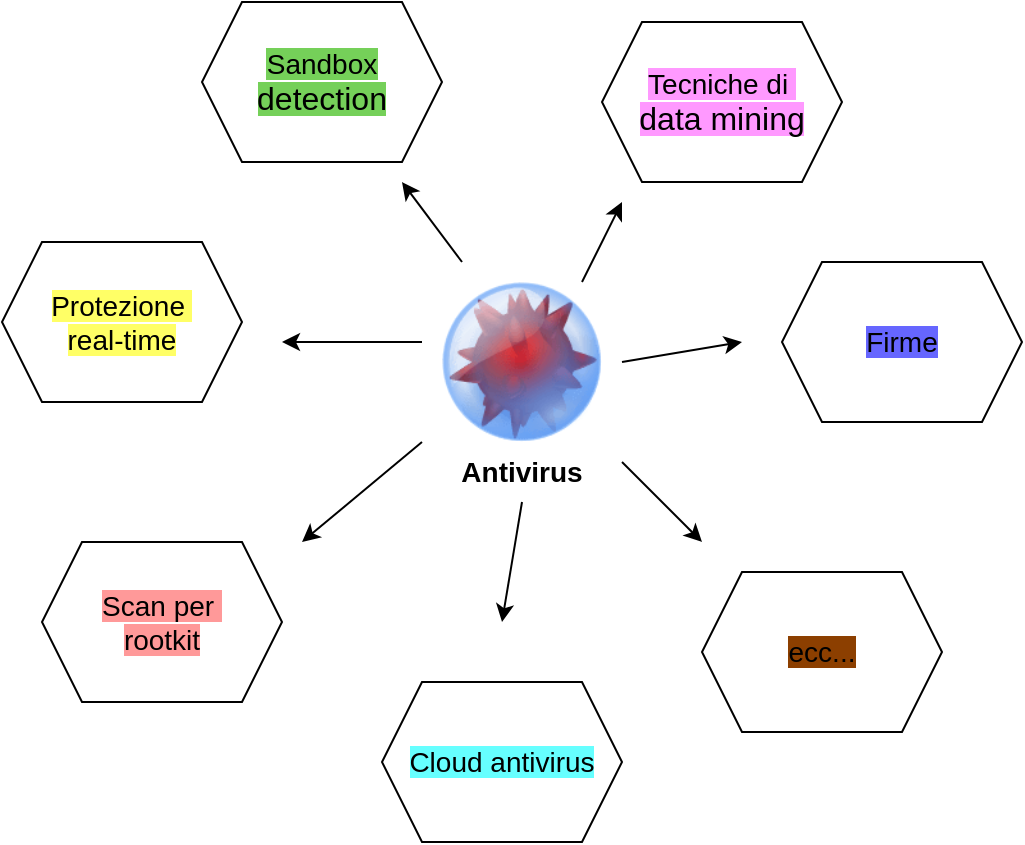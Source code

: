 <mxfile version="26.0.9">
  <diagram id="C5RBs43oDa-KdzZeNtuy" name="Page-1">
    <mxGraphModel dx="605" dy="1187" grid="1" gridSize="10" guides="1" tooltips="1" connect="1" arrows="1" fold="1" page="1" pageScale="1" pageWidth="827" pageHeight="1169" math="0" shadow="0">
      <root>
        <mxCell id="WIyWlLk6GJQsqaUBKTNV-0" />
        <mxCell id="WIyWlLk6GJQsqaUBKTNV-1" parent="WIyWlLk6GJQsqaUBKTNV-0" />
        <mxCell id="XTx1JZ_yI5bifrQvkjq1-0" value="" style="image;html=1;image=img/lib/clip_art/computers/Antivirus_128x128.png" parent="WIyWlLk6GJQsqaUBKTNV-1" vertex="1">
          <mxGeometry x="360" y="400" width="80" height="80" as="geometry" />
        </mxCell>
        <mxCell id="XTx1JZ_yI5bifrQvkjq1-1" value="&lt;font style=&quot;font-size: 14px; background-color: rgb(255, 153, 255);&quot;&gt;Tecniche di&amp;nbsp;&lt;/font&gt;&lt;div&gt;&lt;font style=&quot;background-color: rgb(255, 153, 255);&quot; size=&quot;3&quot;&gt;data mining&lt;/font&gt;&lt;/div&gt;" style="shape=hexagon;perimeter=hexagonPerimeter2;whiteSpace=wrap;html=1;fixedSize=1;" parent="WIyWlLk6GJQsqaUBKTNV-1" vertex="1">
          <mxGeometry x="440" y="270" width="120" height="80" as="geometry" />
        </mxCell>
        <mxCell id="XTx1JZ_yI5bifrQvkjq1-2" value="&lt;font style=&quot;font-size: 14px; background-color: rgb(117, 208, 89);&quot;&gt;Sandbox&lt;/font&gt;&lt;div&gt;&lt;font style=&quot;background-color: rgb(117, 208, 89);&quot; size=&quot;3&quot;&gt;detection&lt;/font&gt;&lt;/div&gt;" style="shape=hexagon;perimeter=hexagonPerimeter2;whiteSpace=wrap;html=1;fixedSize=1;" parent="WIyWlLk6GJQsqaUBKTNV-1" vertex="1">
          <mxGeometry x="240" y="260" width="120" height="80" as="geometry" />
        </mxCell>
        <mxCell id="XTx1JZ_yI5bifrQvkjq1-3" value="&lt;span style=&quot;font-size: 14px; background-color: rgb(255, 255, 102);&quot;&gt;Protezione&amp;nbsp;&lt;/span&gt;&lt;div&gt;&lt;span style=&quot;font-size: 14px; background-color: rgb(255, 255, 102);&quot;&gt;real-time&lt;/span&gt;&lt;/div&gt;" style="shape=hexagon;perimeter=hexagonPerimeter2;whiteSpace=wrap;html=1;fixedSize=1;" parent="WIyWlLk6GJQsqaUBKTNV-1" vertex="1">
          <mxGeometry x="140" y="380" width="120" height="80" as="geometry" />
        </mxCell>
        <mxCell id="XTx1JZ_yI5bifrQvkjq1-4" value="&lt;span style=&quot;font-size: 14px; background-color: rgb(255, 153, 153);&quot;&gt;Scan per&amp;nbsp;&lt;/span&gt;&lt;div&gt;&lt;span style=&quot;font-size: 14px; background-color: rgb(255, 153, 153);&quot;&gt;rootkit&lt;/span&gt;&lt;/div&gt;" style="shape=hexagon;perimeter=hexagonPerimeter2;whiteSpace=wrap;html=1;fixedSize=1;" parent="WIyWlLk6GJQsqaUBKTNV-1" vertex="1">
          <mxGeometry x="160" y="530" width="120" height="80" as="geometry" />
        </mxCell>
        <mxCell id="XTx1JZ_yI5bifrQvkjq1-5" value="&lt;span style=&quot;font-size: 14px; background-color: light-dark(rgb(102, 255, 255), rgb(255, 255, 255));&quot;&gt;Cloud antivirus&lt;/span&gt;" style="shape=hexagon;perimeter=hexagonPerimeter2;whiteSpace=wrap;html=1;fixedSize=1;" parent="WIyWlLk6GJQsqaUBKTNV-1" vertex="1">
          <mxGeometry x="330" y="600" width="120" height="80" as="geometry" />
        </mxCell>
        <mxCell id="XTx1JZ_yI5bifrQvkjq1-6" value="&lt;span style=&quot;font-size: 14px; background-color: light-dark(rgb(140, 63, 0), rgb(255, 255, 255));&quot;&gt;ecc...&lt;/span&gt;" style="shape=hexagon;perimeter=hexagonPerimeter2;whiteSpace=wrap;html=1;fixedSize=1;" parent="WIyWlLk6GJQsqaUBKTNV-1" vertex="1">
          <mxGeometry x="490" y="545" width="120" height="80" as="geometry" />
        </mxCell>
        <mxCell id="XTx1JZ_yI5bifrQvkjq1-7" value="&lt;span style=&quot;font-size: 14px; background-color: light-dark(rgb(102, 102, 255), rgb(255, 255, 255));&quot;&gt;Firme&lt;/span&gt;" style="shape=hexagon;perimeter=hexagonPerimeter2;whiteSpace=wrap;html=1;fixedSize=1;" parent="WIyWlLk6GJQsqaUBKTNV-1" vertex="1">
          <mxGeometry x="530" y="390" width="120" height="80" as="geometry" />
        </mxCell>
        <mxCell id="XTx1JZ_yI5bifrQvkjq1-8" value="" style="endArrow=classic;html=1;rounded=0;" parent="WIyWlLk6GJQsqaUBKTNV-1" edge="1">
          <mxGeometry width="50" height="50" relative="1" as="geometry">
            <mxPoint x="430" y="400" as="sourcePoint" />
            <mxPoint x="450" y="360" as="targetPoint" />
          </mxGeometry>
        </mxCell>
        <mxCell id="XTx1JZ_yI5bifrQvkjq1-9" value="" style="endArrow=classic;html=1;rounded=0;" parent="WIyWlLk6GJQsqaUBKTNV-1" edge="1">
          <mxGeometry width="50" height="50" relative="1" as="geometry">
            <mxPoint x="450" y="440" as="sourcePoint" />
            <mxPoint x="510" y="430" as="targetPoint" />
          </mxGeometry>
        </mxCell>
        <mxCell id="XTx1JZ_yI5bifrQvkjq1-10" value="" style="endArrow=classic;html=1;rounded=0;" parent="WIyWlLk6GJQsqaUBKTNV-1" edge="1">
          <mxGeometry width="50" height="50" relative="1" as="geometry">
            <mxPoint x="450" y="490" as="sourcePoint" />
            <mxPoint x="490" y="530" as="targetPoint" />
          </mxGeometry>
        </mxCell>
        <mxCell id="XTx1JZ_yI5bifrQvkjq1-11" value="" style="endArrow=classic;html=1;rounded=0;" parent="WIyWlLk6GJQsqaUBKTNV-1" edge="1">
          <mxGeometry width="50" height="50" relative="1" as="geometry">
            <mxPoint x="370" y="390" as="sourcePoint" />
            <mxPoint x="340" y="350" as="targetPoint" />
          </mxGeometry>
        </mxCell>
        <mxCell id="XTx1JZ_yI5bifrQvkjq1-12" value="" style="endArrow=classic;html=1;rounded=0;" parent="WIyWlLk6GJQsqaUBKTNV-1" edge="1">
          <mxGeometry width="50" height="50" relative="1" as="geometry">
            <mxPoint x="350" y="430" as="sourcePoint" />
            <mxPoint x="280" y="430" as="targetPoint" />
          </mxGeometry>
        </mxCell>
        <mxCell id="XTx1JZ_yI5bifrQvkjq1-13" value="" style="endArrow=classic;html=1;rounded=0;" parent="WIyWlLk6GJQsqaUBKTNV-1" edge="1">
          <mxGeometry width="50" height="50" relative="1" as="geometry">
            <mxPoint x="350" y="480" as="sourcePoint" />
            <mxPoint x="290" y="530" as="targetPoint" />
          </mxGeometry>
        </mxCell>
        <mxCell id="XTx1JZ_yI5bifrQvkjq1-14" value="" style="endArrow=classic;html=1;rounded=0;" parent="WIyWlLk6GJQsqaUBKTNV-1" edge="1">
          <mxGeometry width="50" height="50" relative="1" as="geometry">
            <mxPoint x="400" y="510" as="sourcePoint" />
            <mxPoint x="390" y="570" as="targetPoint" />
          </mxGeometry>
        </mxCell>
        <mxCell id="XTx1JZ_yI5bifrQvkjq1-15" value="&lt;font style=&quot;font-size: 14px;&quot;&gt;&lt;b&gt;Antivirus&lt;/b&gt;&lt;/font&gt;" style="text;html=1;align=center;verticalAlign=middle;whiteSpace=wrap;rounded=0;" parent="WIyWlLk6GJQsqaUBKTNV-1" vertex="1">
          <mxGeometry x="370" y="480" width="60" height="30" as="geometry" />
        </mxCell>
      </root>
    </mxGraphModel>
  </diagram>
</mxfile>
